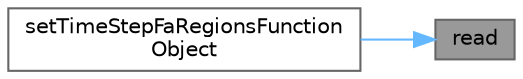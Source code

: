 digraph "read"
{
 // LATEX_PDF_SIZE
  bgcolor="transparent";
  edge [fontname=Helvetica,fontsize=10,labelfontname=Helvetica,labelfontsize=10];
  node [fontname=Helvetica,fontsize=10,shape=box,height=0.2,width=0.4];
  rankdir="RL";
  Node1 [id="Node000001",label="read",height=0.2,width=0.4,color="gray40", fillcolor="grey60", style="filled", fontcolor="black",tooltip=" "];
  Node1 -> Node2 [id="edge1_Node000001_Node000002",dir="back",color="steelblue1",style="solid",tooltip=" "];
  Node2 [id="Node000002",label="setTimeStepFaRegionsFunction\lObject",height=0.2,width=0.4,color="grey40", fillcolor="white", style="filled",URL="$classFoam_1_1functionObjects_1_1setTimeStepFaRegionsFunctionObject.html#a9b9968ae2923b054f1b2db0a9a488ea9",tooltip=" "];
}
